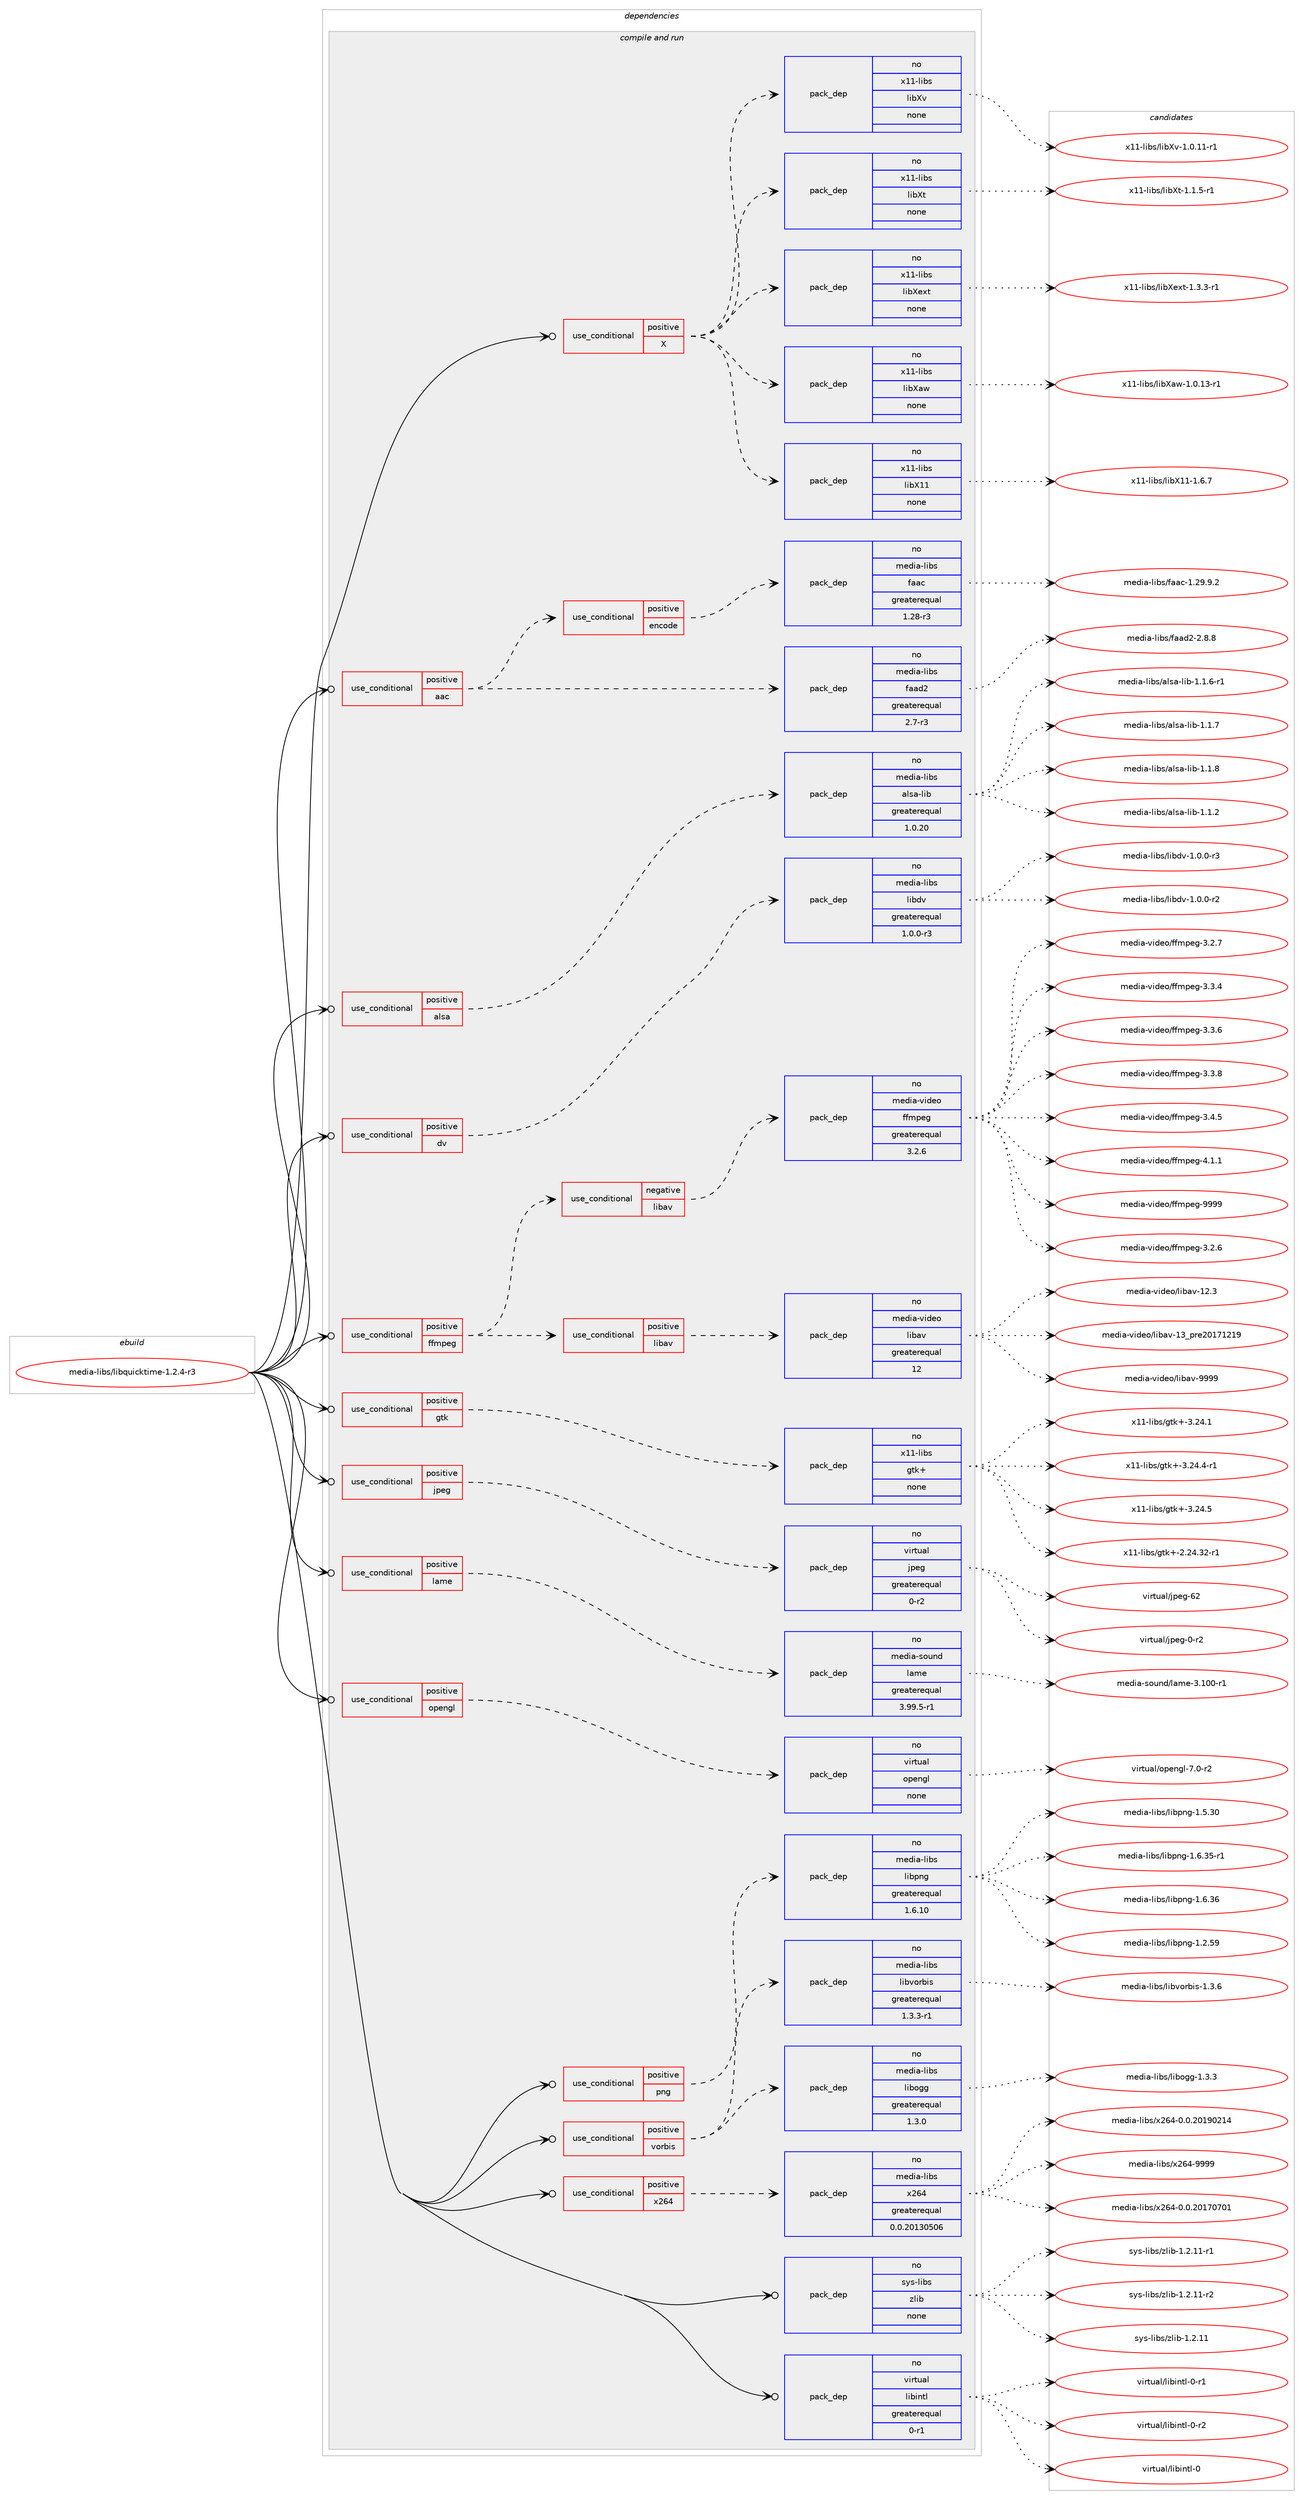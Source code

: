 digraph prolog {

# *************
# Graph options
# *************

newrank=true;
concentrate=true;
compound=true;
graph [rankdir=LR,fontname=Helvetica,fontsize=10,ranksep=1.5];#, ranksep=2.5, nodesep=0.2];
edge  [arrowhead=vee];
node  [fontname=Helvetica,fontsize=10];

# **********
# The ebuild
# **********

subgraph cluster_leftcol {
color=gray;
rank=same;
label=<<i>ebuild</i>>;
id [label="media-libs/libquicktime-1.2.4-r3", color=red, width=4, href="../media-libs/libquicktime-1.2.4-r3.svg"];
}

# ****************
# The dependencies
# ****************

subgraph cluster_midcol {
color=gray;
label=<<i>dependencies</i>>;
subgraph cluster_compile {
fillcolor="#eeeeee";
style=filled;
label=<<i>compile</i>>;
}
subgraph cluster_compileandrun {
fillcolor="#eeeeee";
style=filled;
label=<<i>compile and run</i>>;
subgraph cond434587 {
dependency1613548 [label=<<TABLE BORDER="0" CELLBORDER="1" CELLSPACING="0" CELLPADDING="4"><TR><TD ROWSPAN="3" CELLPADDING="10">use_conditional</TD></TR><TR><TD>positive</TD></TR><TR><TD>X</TD></TR></TABLE>>, shape=none, color=red];
subgraph pack1153132 {
dependency1613549 [label=<<TABLE BORDER="0" CELLBORDER="1" CELLSPACING="0" CELLPADDING="4" WIDTH="220"><TR><TD ROWSPAN="6" CELLPADDING="30">pack_dep</TD></TR><TR><TD WIDTH="110">no</TD></TR><TR><TD>x11-libs</TD></TR><TR><TD>libX11</TD></TR><TR><TD>none</TD></TR><TR><TD></TD></TR></TABLE>>, shape=none, color=blue];
}
dependency1613548:e -> dependency1613549:w [weight=20,style="dashed",arrowhead="vee"];
subgraph pack1153133 {
dependency1613550 [label=<<TABLE BORDER="0" CELLBORDER="1" CELLSPACING="0" CELLPADDING="4" WIDTH="220"><TR><TD ROWSPAN="6" CELLPADDING="30">pack_dep</TD></TR><TR><TD WIDTH="110">no</TD></TR><TR><TD>x11-libs</TD></TR><TR><TD>libXaw</TD></TR><TR><TD>none</TD></TR><TR><TD></TD></TR></TABLE>>, shape=none, color=blue];
}
dependency1613548:e -> dependency1613550:w [weight=20,style="dashed",arrowhead="vee"];
subgraph pack1153134 {
dependency1613551 [label=<<TABLE BORDER="0" CELLBORDER="1" CELLSPACING="0" CELLPADDING="4" WIDTH="220"><TR><TD ROWSPAN="6" CELLPADDING="30">pack_dep</TD></TR><TR><TD WIDTH="110">no</TD></TR><TR><TD>x11-libs</TD></TR><TR><TD>libXext</TD></TR><TR><TD>none</TD></TR><TR><TD></TD></TR></TABLE>>, shape=none, color=blue];
}
dependency1613548:e -> dependency1613551:w [weight=20,style="dashed",arrowhead="vee"];
subgraph pack1153135 {
dependency1613552 [label=<<TABLE BORDER="0" CELLBORDER="1" CELLSPACING="0" CELLPADDING="4" WIDTH="220"><TR><TD ROWSPAN="6" CELLPADDING="30">pack_dep</TD></TR><TR><TD WIDTH="110">no</TD></TR><TR><TD>x11-libs</TD></TR><TR><TD>libXt</TD></TR><TR><TD>none</TD></TR><TR><TD></TD></TR></TABLE>>, shape=none, color=blue];
}
dependency1613548:e -> dependency1613552:w [weight=20,style="dashed",arrowhead="vee"];
subgraph pack1153136 {
dependency1613553 [label=<<TABLE BORDER="0" CELLBORDER="1" CELLSPACING="0" CELLPADDING="4" WIDTH="220"><TR><TD ROWSPAN="6" CELLPADDING="30">pack_dep</TD></TR><TR><TD WIDTH="110">no</TD></TR><TR><TD>x11-libs</TD></TR><TR><TD>libXv</TD></TR><TR><TD>none</TD></TR><TR><TD></TD></TR></TABLE>>, shape=none, color=blue];
}
dependency1613548:e -> dependency1613553:w [weight=20,style="dashed",arrowhead="vee"];
}
id:e -> dependency1613548:w [weight=20,style="solid",arrowhead="odotvee"];
subgraph cond434588 {
dependency1613554 [label=<<TABLE BORDER="0" CELLBORDER="1" CELLSPACING="0" CELLPADDING="4"><TR><TD ROWSPAN="3" CELLPADDING="10">use_conditional</TD></TR><TR><TD>positive</TD></TR><TR><TD>aac</TD></TR></TABLE>>, shape=none, color=red];
subgraph pack1153137 {
dependency1613555 [label=<<TABLE BORDER="0" CELLBORDER="1" CELLSPACING="0" CELLPADDING="4" WIDTH="220"><TR><TD ROWSPAN="6" CELLPADDING="30">pack_dep</TD></TR><TR><TD WIDTH="110">no</TD></TR><TR><TD>media-libs</TD></TR><TR><TD>faad2</TD></TR><TR><TD>greaterequal</TD></TR><TR><TD>2.7-r3</TD></TR></TABLE>>, shape=none, color=blue];
}
dependency1613554:e -> dependency1613555:w [weight=20,style="dashed",arrowhead="vee"];
subgraph cond434589 {
dependency1613556 [label=<<TABLE BORDER="0" CELLBORDER="1" CELLSPACING="0" CELLPADDING="4"><TR><TD ROWSPAN="3" CELLPADDING="10">use_conditional</TD></TR><TR><TD>positive</TD></TR><TR><TD>encode</TD></TR></TABLE>>, shape=none, color=red];
subgraph pack1153138 {
dependency1613557 [label=<<TABLE BORDER="0" CELLBORDER="1" CELLSPACING="0" CELLPADDING="4" WIDTH="220"><TR><TD ROWSPAN="6" CELLPADDING="30">pack_dep</TD></TR><TR><TD WIDTH="110">no</TD></TR><TR><TD>media-libs</TD></TR><TR><TD>faac</TD></TR><TR><TD>greaterequal</TD></TR><TR><TD>1.28-r3</TD></TR></TABLE>>, shape=none, color=blue];
}
dependency1613556:e -> dependency1613557:w [weight=20,style="dashed",arrowhead="vee"];
}
dependency1613554:e -> dependency1613556:w [weight=20,style="dashed",arrowhead="vee"];
}
id:e -> dependency1613554:w [weight=20,style="solid",arrowhead="odotvee"];
subgraph cond434590 {
dependency1613558 [label=<<TABLE BORDER="0" CELLBORDER="1" CELLSPACING="0" CELLPADDING="4"><TR><TD ROWSPAN="3" CELLPADDING="10">use_conditional</TD></TR><TR><TD>positive</TD></TR><TR><TD>alsa</TD></TR></TABLE>>, shape=none, color=red];
subgraph pack1153139 {
dependency1613559 [label=<<TABLE BORDER="0" CELLBORDER="1" CELLSPACING="0" CELLPADDING="4" WIDTH="220"><TR><TD ROWSPAN="6" CELLPADDING="30">pack_dep</TD></TR><TR><TD WIDTH="110">no</TD></TR><TR><TD>media-libs</TD></TR><TR><TD>alsa-lib</TD></TR><TR><TD>greaterequal</TD></TR><TR><TD>1.0.20</TD></TR></TABLE>>, shape=none, color=blue];
}
dependency1613558:e -> dependency1613559:w [weight=20,style="dashed",arrowhead="vee"];
}
id:e -> dependency1613558:w [weight=20,style="solid",arrowhead="odotvee"];
subgraph cond434591 {
dependency1613560 [label=<<TABLE BORDER="0" CELLBORDER="1" CELLSPACING="0" CELLPADDING="4"><TR><TD ROWSPAN="3" CELLPADDING="10">use_conditional</TD></TR><TR><TD>positive</TD></TR><TR><TD>dv</TD></TR></TABLE>>, shape=none, color=red];
subgraph pack1153140 {
dependency1613561 [label=<<TABLE BORDER="0" CELLBORDER="1" CELLSPACING="0" CELLPADDING="4" WIDTH="220"><TR><TD ROWSPAN="6" CELLPADDING="30">pack_dep</TD></TR><TR><TD WIDTH="110">no</TD></TR><TR><TD>media-libs</TD></TR><TR><TD>libdv</TD></TR><TR><TD>greaterequal</TD></TR><TR><TD>1.0.0-r3</TD></TR></TABLE>>, shape=none, color=blue];
}
dependency1613560:e -> dependency1613561:w [weight=20,style="dashed",arrowhead="vee"];
}
id:e -> dependency1613560:w [weight=20,style="solid",arrowhead="odotvee"];
subgraph cond434592 {
dependency1613562 [label=<<TABLE BORDER="0" CELLBORDER="1" CELLSPACING="0" CELLPADDING="4"><TR><TD ROWSPAN="3" CELLPADDING="10">use_conditional</TD></TR><TR><TD>positive</TD></TR><TR><TD>ffmpeg</TD></TR></TABLE>>, shape=none, color=red];
subgraph cond434593 {
dependency1613563 [label=<<TABLE BORDER="0" CELLBORDER="1" CELLSPACING="0" CELLPADDING="4"><TR><TD ROWSPAN="3" CELLPADDING="10">use_conditional</TD></TR><TR><TD>positive</TD></TR><TR><TD>libav</TD></TR></TABLE>>, shape=none, color=red];
subgraph pack1153141 {
dependency1613564 [label=<<TABLE BORDER="0" CELLBORDER="1" CELLSPACING="0" CELLPADDING="4" WIDTH="220"><TR><TD ROWSPAN="6" CELLPADDING="30">pack_dep</TD></TR><TR><TD WIDTH="110">no</TD></TR><TR><TD>media-video</TD></TR><TR><TD>libav</TD></TR><TR><TD>greaterequal</TD></TR><TR><TD>12</TD></TR></TABLE>>, shape=none, color=blue];
}
dependency1613563:e -> dependency1613564:w [weight=20,style="dashed",arrowhead="vee"];
}
dependency1613562:e -> dependency1613563:w [weight=20,style="dashed",arrowhead="vee"];
subgraph cond434594 {
dependency1613565 [label=<<TABLE BORDER="0" CELLBORDER="1" CELLSPACING="0" CELLPADDING="4"><TR><TD ROWSPAN="3" CELLPADDING="10">use_conditional</TD></TR><TR><TD>negative</TD></TR><TR><TD>libav</TD></TR></TABLE>>, shape=none, color=red];
subgraph pack1153142 {
dependency1613566 [label=<<TABLE BORDER="0" CELLBORDER="1" CELLSPACING="0" CELLPADDING="4" WIDTH="220"><TR><TD ROWSPAN="6" CELLPADDING="30">pack_dep</TD></TR><TR><TD WIDTH="110">no</TD></TR><TR><TD>media-video</TD></TR><TR><TD>ffmpeg</TD></TR><TR><TD>greaterequal</TD></TR><TR><TD>3.2.6</TD></TR></TABLE>>, shape=none, color=blue];
}
dependency1613565:e -> dependency1613566:w [weight=20,style="dashed",arrowhead="vee"];
}
dependency1613562:e -> dependency1613565:w [weight=20,style="dashed",arrowhead="vee"];
}
id:e -> dependency1613562:w [weight=20,style="solid",arrowhead="odotvee"];
subgraph cond434595 {
dependency1613567 [label=<<TABLE BORDER="0" CELLBORDER="1" CELLSPACING="0" CELLPADDING="4"><TR><TD ROWSPAN="3" CELLPADDING="10">use_conditional</TD></TR><TR><TD>positive</TD></TR><TR><TD>gtk</TD></TR></TABLE>>, shape=none, color=red];
subgraph pack1153143 {
dependency1613568 [label=<<TABLE BORDER="0" CELLBORDER="1" CELLSPACING="0" CELLPADDING="4" WIDTH="220"><TR><TD ROWSPAN="6" CELLPADDING="30">pack_dep</TD></TR><TR><TD WIDTH="110">no</TD></TR><TR><TD>x11-libs</TD></TR><TR><TD>gtk+</TD></TR><TR><TD>none</TD></TR><TR><TD></TD></TR></TABLE>>, shape=none, color=blue];
}
dependency1613567:e -> dependency1613568:w [weight=20,style="dashed",arrowhead="vee"];
}
id:e -> dependency1613567:w [weight=20,style="solid",arrowhead="odotvee"];
subgraph cond434596 {
dependency1613569 [label=<<TABLE BORDER="0" CELLBORDER="1" CELLSPACING="0" CELLPADDING="4"><TR><TD ROWSPAN="3" CELLPADDING="10">use_conditional</TD></TR><TR><TD>positive</TD></TR><TR><TD>jpeg</TD></TR></TABLE>>, shape=none, color=red];
subgraph pack1153144 {
dependency1613570 [label=<<TABLE BORDER="0" CELLBORDER="1" CELLSPACING="0" CELLPADDING="4" WIDTH="220"><TR><TD ROWSPAN="6" CELLPADDING="30">pack_dep</TD></TR><TR><TD WIDTH="110">no</TD></TR><TR><TD>virtual</TD></TR><TR><TD>jpeg</TD></TR><TR><TD>greaterequal</TD></TR><TR><TD>0-r2</TD></TR></TABLE>>, shape=none, color=blue];
}
dependency1613569:e -> dependency1613570:w [weight=20,style="dashed",arrowhead="vee"];
}
id:e -> dependency1613569:w [weight=20,style="solid",arrowhead="odotvee"];
subgraph cond434597 {
dependency1613571 [label=<<TABLE BORDER="0" CELLBORDER="1" CELLSPACING="0" CELLPADDING="4"><TR><TD ROWSPAN="3" CELLPADDING="10">use_conditional</TD></TR><TR><TD>positive</TD></TR><TR><TD>lame</TD></TR></TABLE>>, shape=none, color=red];
subgraph pack1153145 {
dependency1613572 [label=<<TABLE BORDER="0" CELLBORDER="1" CELLSPACING="0" CELLPADDING="4" WIDTH="220"><TR><TD ROWSPAN="6" CELLPADDING="30">pack_dep</TD></TR><TR><TD WIDTH="110">no</TD></TR><TR><TD>media-sound</TD></TR><TR><TD>lame</TD></TR><TR><TD>greaterequal</TD></TR><TR><TD>3.99.5-r1</TD></TR></TABLE>>, shape=none, color=blue];
}
dependency1613571:e -> dependency1613572:w [weight=20,style="dashed",arrowhead="vee"];
}
id:e -> dependency1613571:w [weight=20,style="solid",arrowhead="odotvee"];
subgraph cond434598 {
dependency1613573 [label=<<TABLE BORDER="0" CELLBORDER="1" CELLSPACING="0" CELLPADDING="4"><TR><TD ROWSPAN="3" CELLPADDING="10">use_conditional</TD></TR><TR><TD>positive</TD></TR><TR><TD>opengl</TD></TR></TABLE>>, shape=none, color=red];
subgraph pack1153146 {
dependency1613574 [label=<<TABLE BORDER="0" CELLBORDER="1" CELLSPACING="0" CELLPADDING="4" WIDTH="220"><TR><TD ROWSPAN="6" CELLPADDING="30">pack_dep</TD></TR><TR><TD WIDTH="110">no</TD></TR><TR><TD>virtual</TD></TR><TR><TD>opengl</TD></TR><TR><TD>none</TD></TR><TR><TD></TD></TR></TABLE>>, shape=none, color=blue];
}
dependency1613573:e -> dependency1613574:w [weight=20,style="dashed",arrowhead="vee"];
}
id:e -> dependency1613573:w [weight=20,style="solid",arrowhead="odotvee"];
subgraph cond434599 {
dependency1613575 [label=<<TABLE BORDER="0" CELLBORDER="1" CELLSPACING="0" CELLPADDING="4"><TR><TD ROWSPAN="3" CELLPADDING="10">use_conditional</TD></TR><TR><TD>positive</TD></TR><TR><TD>png</TD></TR></TABLE>>, shape=none, color=red];
subgraph pack1153147 {
dependency1613576 [label=<<TABLE BORDER="0" CELLBORDER="1" CELLSPACING="0" CELLPADDING="4" WIDTH="220"><TR><TD ROWSPAN="6" CELLPADDING="30">pack_dep</TD></TR><TR><TD WIDTH="110">no</TD></TR><TR><TD>media-libs</TD></TR><TR><TD>libpng</TD></TR><TR><TD>greaterequal</TD></TR><TR><TD>1.6.10</TD></TR></TABLE>>, shape=none, color=blue];
}
dependency1613575:e -> dependency1613576:w [weight=20,style="dashed",arrowhead="vee"];
}
id:e -> dependency1613575:w [weight=20,style="solid",arrowhead="odotvee"];
subgraph cond434600 {
dependency1613577 [label=<<TABLE BORDER="0" CELLBORDER="1" CELLSPACING="0" CELLPADDING="4"><TR><TD ROWSPAN="3" CELLPADDING="10">use_conditional</TD></TR><TR><TD>positive</TD></TR><TR><TD>vorbis</TD></TR></TABLE>>, shape=none, color=red];
subgraph pack1153148 {
dependency1613578 [label=<<TABLE BORDER="0" CELLBORDER="1" CELLSPACING="0" CELLPADDING="4" WIDTH="220"><TR><TD ROWSPAN="6" CELLPADDING="30">pack_dep</TD></TR><TR><TD WIDTH="110">no</TD></TR><TR><TD>media-libs</TD></TR><TR><TD>libogg</TD></TR><TR><TD>greaterequal</TD></TR><TR><TD>1.3.0</TD></TR></TABLE>>, shape=none, color=blue];
}
dependency1613577:e -> dependency1613578:w [weight=20,style="dashed",arrowhead="vee"];
subgraph pack1153149 {
dependency1613579 [label=<<TABLE BORDER="0" CELLBORDER="1" CELLSPACING="0" CELLPADDING="4" WIDTH="220"><TR><TD ROWSPAN="6" CELLPADDING="30">pack_dep</TD></TR><TR><TD WIDTH="110">no</TD></TR><TR><TD>media-libs</TD></TR><TR><TD>libvorbis</TD></TR><TR><TD>greaterequal</TD></TR><TR><TD>1.3.3-r1</TD></TR></TABLE>>, shape=none, color=blue];
}
dependency1613577:e -> dependency1613579:w [weight=20,style="dashed",arrowhead="vee"];
}
id:e -> dependency1613577:w [weight=20,style="solid",arrowhead="odotvee"];
subgraph cond434601 {
dependency1613580 [label=<<TABLE BORDER="0" CELLBORDER="1" CELLSPACING="0" CELLPADDING="4"><TR><TD ROWSPAN="3" CELLPADDING="10">use_conditional</TD></TR><TR><TD>positive</TD></TR><TR><TD>x264</TD></TR></TABLE>>, shape=none, color=red];
subgraph pack1153150 {
dependency1613581 [label=<<TABLE BORDER="0" CELLBORDER="1" CELLSPACING="0" CELLPADDING="4" WIDTH="220"><TR><TD ROWSPAN="6" CELLPADDING="30">pack_dep</TD></TR><TR><TD WIDTH="110">no</TD></TR><TR><TD>media-libs</TD></TR><TR><TD>x264</TD></TR><TR><TD>greaterequal</TD></TR><TR><TD>0.0.20130506</TD></TR></TABLE>>, shape=none, color=blue];
}
dependency1613580:e -> dependency1613581:w [weight=20,style="dashed",arrowhead="vee"];
}
id:e -> dependency1613580:w [weight=20,style="solid",arrowhead="odotvee"];
subgraph pack1153151 {
dependency1613582 [label=<<TABLE BORDER="0" CELLBORDER="1" CELLSPACING="0" CELLPADDING="4" WIDTH="220"><TR><TD ROWSPAN="6" CELLPADDING="30">pack_dep</TD></TR><TR><TD WIDTH="110">no</TD></TR><TR><TD>sys-libs</TD></TR><TR><TD>zlib</TD></TR><TR><TD>none</TD></TR><TR><TD></TD></TR></TABLE>>, shape=none, color=blue];
}
id:e -> dependency1613582:w [weight=20,style="solid",arrowhead="odotvee"];
subgraph pack1153152 {
dependency1613583 [label=<<TABLE BORDER="0" CELLBORDER="1" CELLSPACING="0" CELLPADDING="4" WIDTH="220"><TR><TD ROWSPAN="6" CELLPADDING="30">pack_dep</TD></TR><TR><TD WIDTH="110">no</TD></TR><TR><TD>virtual</TD></TR><TR><TD>libintl</TD></TR><TR><TD>greaterequal</TD></TR><TR><TD>0-r1</TD></TR></TABLE>>, shape=none, color=blue];
}
id:e -> dependency1613583:w [weight=20,style="solid",arrowhead="odotvee"];
}
subgraph cluster_run {
fillcolor="#eeeeee";
style=filled;
label=<<i>run</i>>;
}
}

# **************
# The candidates
# **************

subgraph cluster_choices {
rank=same;
color=gray;
label=<<i>candidates</i>>;

subgraph choice1153132 {
color=black;
nodesep=1;
choice120494945108105981154710810598884949454946544655 [label="x11-libs/libX11-1.6.7", color=red, width=4,href="../x11-libs/libX11-1.6.7.svg"];
dependency1613549:e -> choice120494945108105981154710810598884949454946544655:w [style=dotted,weight="100"];
}
subgraph choice1153133 {
color=black;
nodesep=1;
choice1204949451081059811547108105988897119454946484649514511449 [label="x11-libs/libXaw-1.0.13-r1", color=red, width=4,href="../x11-libs/libXaw-1.0.13-r1.svg"];
dependency1613550:e -> choice1204949451081059811547108105988897119454946484649514511449:w [style=dotted,weight="100"];
}
subgraph choice1153134 {
color=black;
nodesep=1;
choice120494945108105981154710810598881011201164549465146514511449 [label="x11-libs/libXext-1.3.3-r1", color=red, width=4,href="../x11-libs/libXext-1.3.3-r1.svg"];
dependency1613551:e -> choice120494945108105981154710810598881011201164549465146514511449:w [style=dotted,weight="100"];
}
subgraph choice1153135 {
color=black;
nodesep=1;
choice120494945108105981154710810598881164549464946534511449 [label="x11-libs/libXt-1.1.5-r1", color=red, width=4,href="../x11-libs/libXt-1.1.5-r1.svg"];
dependency1613552:e -> choice120494945108105981154710810598881164549464946534511449:w [style=dotted,weight="100"];
}
subgraph choice1153136 {
color=black;
nodesep=1;
choice12049494510810598115471081059888118454946484649494511449 [label="x11-libs/libXv-1.0.11-r1", color=red, width=4,href="../x11-libs/libXv-1.0.11-r1.svg"];
dependency1613553:e -> choice12049494510810598115471081059888118454946484649494511449:w [style=dotted,weight="100"];
}
subgraph choice1153137 {
color=black;
nodesep=1;
choice10910110010597451081059811547102979710050455046564656 [label="media-libs/faad2-2.8.8", color=red, width=4,href="../media-libs/faad2-2.8.8.svg"];
dependency1613555:e -> choice10910110010597451081059811547102979710050455046564656:w [style=dotted,weight="100"];
}
subgraph choice1153138 {
color=black;
nodesep=1;
choice10910110010597451081059811547102979799454946505746574650 [label="media-libs/faac-1.29.9.2", color=red, width=4,href="../media-libs/faac-1.29.9.2.svg"];
dependency1613557:e -> choice10910110010597451081059811547102979799454946505746574650:w [style=dotted,weight="100"];
}
subgraph choice1153139 {
color=black;
nodesep=1;
choice1091011001059745108105981154797108115974510810598454946494650 [label="media-libs/alsa-lib-1.1.2", color=red, width=4,href="../media-libs/alsa-lib-1.1.2.svg"];
choice10910110010597451081059811547971081159745108105984549464946544511449 [label="media-libs/alsa-lib-1.1.6-r1", color=red, width=4,href="../media-libs/alsa-lib-1.1.6-r1.svg"];
choice1091011001059745108105981154797108115974510810598454946494655 [label="media-libs/alsa-lib-1.1.7", color=red, width=4,href="../media-libs/alsa-lib-1.1.7.svg"];
choice1091011001059745108105981154797108115974510810598454946494656 [label="media-libs/alsa-lib-1.1.8", color=red, width=4,href="../media-libs/alsa-lib-1.1.8.svg"];
dependency1613559:e -> choice1091011001059745108105981154797108115974510810598454946494650:w [style=dotted,weight="100"];
dependency1613559:e -> choice10910110010597451081059811547971081159745108105984549464946544511449:w [style=dotted,weight="100"];
dependency1613559:e -> choice1091011001059745108105981154797108115974510810598454946494655:w [style=dotted,weight="100"];
dependency1613559:e -> choice1091011001059745108105981154797108115974510810598454946494656:w [style=dotted,weight="100"];
}
subgraph choice1153140 {
color=black;
nodesep=1;
choice10910110010597451081059811547108105981001184549464846484511450 [label="media-libs/libdv-1.0.0-r2", color=red, width=4,href="../media-libs/libdv-1.0.0-r2.svg"];
choice10910110010597451081059811547108105981001184549464846484511451 [label="media-libs/libdv-1.0.0-r3", color=red, width=4,href="../media-libs/libdv-1.0.0-r3.svg"];
dependency1613561:e -> choice10910110010597451081059811547108105981001184549464846484511450:w [style=dotted,weight="100"];
dependency1613561:e -> choice10910110010597451081059811547108105981001184549464846484511451:w [style=dotted,weight="100"];
}
subgraph choice1153141 {
color=black;
nodesep=1;
choice10910110010597451181051001011114710810598971184549504651 [label="media-video/libav-12.3", color=red, width=4,href="../media-video/libav-12.3.svg"];
choice1091011001059745118105100101111471081059897118454951951121141015048495549504957 [label="media-video/libav-13_pre20171219", color=red, width=4,href="../media-video/libav-13_pre20171219.svg"];
choice10910110010597451181051001011114710810598971184557575757 [label="media-video/libav-9999", color=red, width=4,href="../media-video/libav-9999.svg"];
dependency1613564:e -> choice10910110010597451181051001011114710810598971184549504651:w [style=dotted,weight="100"];
dependency1613564:e -> choice1091011001059745118105100101111471081059897118454951951121141015048495549504957:w [style=dotted,weight="100"];
dependency1613564:e -> choice10910110010597451181051001011114710810598971184557575757:w [style=dotted,weight="100"];
}
subgraph choice1153142 {
color=black;
nodesep=1;
choice109101100105974511810510010111147102102109112101103455146504654 [label="media-video/ffmpeg-3.2.6", color=red, width=4,href="../media-video/ffmpeg-3.2.6.svg"];
choice109101100105974511810510010111147102102109112101103455146504655 [label="media-video/ffmpeg-3.2.7", color=red, width=4,href="../media-video/ffmpeg-3.2.7.svg"];
choice109101100105974511810510010111147102102109112101103455146514652 [label="media-video/ffmpeg-3.3.4", color=red, width=4,href="../media-video/ffmpeg-3.3.4.svg"];
choice109101100105974511810510010111147102102109112101103455146514654 [label="media-video/ffmpeg-3.3.6", color=red, width=4,href="../media-video/ffmpeg-3.3.6.svg"];
choice109101100105974511810510010111147102102109112101103455146514656 [label="media-video/ffmpeg-3.3.8", color=red, width=4,href="../media-video/ffmpeg-3.3.8.svg"];
choice109101100105974511810510010111147102102109112101103455146524653 [label="media-video/ffmpeg-3.4.5", color=red, width=4,href="../media-video/ffmpeg-3.4.5.svg"];
choice109101100105974511810510010111147102102109112101103455246494649 [label="media-video/ffmpeg-4.1.1", color=red, width=4,href="../media-video/ffmpeg-4.1.1.svg"];
choice1091011001059745118105100101111471021021091121011034557575757 [label="media-video/ffmpeg-9999", color=red, width=4,href="../media-video/ffmpeg-9999.svg"];
dependency1613566:e -> choice109101100105974511810510010111147102102109112101103455146504654:w [style=dotted,weight="100"];
dependency1613566:e -> choice109101100105974511810510010111147102102109112101103455146504655:w [style=dotted,weight="100"];
dependency1613566:e -> choice109101100105974511810510010111147102102109112101103455146514652:w [style=dotted,weight="100"];
dependency1613566:e -> choice109101100105974511810510010111147102102109112101103455146514654:w [style=dotted,weight="100"];
dependency1613566:e -> choice109101100105974511810510010111147102102109112101103455146514656:w [style=dotted,weight="100"];
dependency1613566:e -> choice109101100105974511810510010111147102102109112101103455146524653:w [style=dotted,weight="100"];
dependency1613566:e -> choice109101100105974511810510010111147102102109112101103455246494649:w [style=dotted,weight="100"];
dependency1613566:e -> choice1091011001059745118105100101111471021021091121011034557575757:w [style=dotted,weight="100"];
}
subgraph choice1153143 {
color=black;
nodesep=1;
choice12049494510810598115471031161074345504650524651504511449 [label="x11-libs/gtk+-2.24.32-r1", color=red, width=4,href="../x11-libs/gtk+-2.24.32-r1.svg"];
choice12049494510810598115471031161074345514650524649 [label="x11-libs/gtk+-3.24.1", color=red, width=4,href="../x11-libs/gtk+-3.24.1.svg"];
choice120494945108105981154710311610743455146505246524511449 [label="x11-libs/gtk+-3.24.4-r1", color=red, width=4,href="../x11-libs/gtk+-3.24.4-r1.svg"];
choice12049494510810598115471031161074345514650524653 [label="x11-libs/gtk+-3.24.5", color=red, width=4,href="../x11-libs/gtk+-3.24.5.svg"];
dependency1613568:e -> choice12049494510810598115471031161074345504650524651504511449:w [style=dotted,weight="100"];
dependency1613568:e -> choice12049494510810598115471031161074345514650524649:w [style=dotted,weight="100"];
dependency1613568:e -> choice120494945108105981154710311610743455146505246524511449:w [style=dotted,weight="100"];
dependency1613568:e -> choice12049494510810598115471031161074345514650524653:w [style=dotted,weight="100"];
}
subgraph choice1153144 {
color=black;
nodesep=1;
choice118105114116117971084710611210110345484511450 [label="virtual/jpeg-0-r2", color=red, width=4,href="../virtual/jpeg-0-r2.svg"];
choice1181051141161179710847106112101103455450 [label="virtual/jpeg-62", color=red, width=4,href="../virtual/jpeg-62.svg"];
dependency1613570:e -> choice118105114116117971084710611210110345484511450:w [style=dotted,weight="100"];
dependency1613570:e -> choice1181051141161179710847106112101103455450:w [style=dotted,weight="100"];
}
subgraph choice1153145 {
color=black;
nodesep=1;
choice109101100105974511511111711010047108971091014551464948484511449 [label="media-sound/lame-3.100-r1", color=red, width=4,href="../media-sound/lame-3.100-r1.svg"];
dependency1613572:e -> choice109101100105974511511111711010047108971091014551464948484511449:w [style=dotted,weight="100"];
}
subgraph choice1153146 {
color=black;
nodesep=1;
choice1181051141161179710847111112101110103108455546484511450 [label="virtual/opengl-7.0-r2", color=red, width=4,href="../virtual/opengl-7.0-r2.svg"];
dependency1613574:e -> choice1181051141161179710847111112101110103108455546484511450:w [style=dotted,weight="100"];
}
subgraph choice1153147 {
color=black;
nodesep=1;
choice109101100105974510810598115471081059811211010345494650465357 [label="media-libs/libpng-1.2.59", color=red, width=4,href="../media-libs/libpng-1.2.59.svg"];
choice109101100105974510810598115471081059811211010345494653465148 [label="media-libs/libpng-1.5.30", color=red, width=4,href="../media-libs/libpng-1.5.30.svg"];
choice1091011001059745108105981154710810598112110103454946544651534511449 [label="media-libs/libpng-1.6.35-r1", color=red, width=4,href="../media-libs/libpng-1.6.35-r1.svg"];
choice109101100105974510810598115471081059811211010345494654465154 [label="media-libs/libpng-1.6.36", color=red, width=4,href="../media-libs/libpng-1.6.36.svg"];
dependency1613576:e -> choice109101100105974510810598115471081059811211010345494650465357:w [style=dotted,weight="100"];
dependency1613576:e -> choice109101100105974510810598115471081059811211010345494653465148:w [style=dotted,weight="100"];
dependency1613576:e -> choice1091011001059745108105981154710810598112110103454946544651534511449:w [style=dotted,weight="100"];
dependency1613576:e -> choice109101100105974510810598115471081059811211010345494654465154:w [style=dotted,weight="100"];
}
subgraph choice1153148 {
color=black;
nodesep=1;
choice1091011001059745108105981154710810598111103103454946514651 [label="media-libs/libogg-1.3.3", color=red, width=4,href="../media-libs/libogg-1.3.3.svg"];
dependency1613578:e -> choice1091011001059745108105981154710810598111103103454946514651:w [style=dotted,weight="100"];
}
subgraph choice1153149 {
color=black;
nodesep=1;
choice109101100105974510810598115471081059811811111498105115454946514654 [label="media-libs/libvorbis-1.3.6", color=red, width=4,href="../media-libs/libvorbis-1.3.6.svg"];
dependency1613579:e -> choice109101100105974510810598115471081059811811111498105115454946514654:w [style=dotted,weight="100"];
}
subgraph choice1153150 {
color=black;
nodesep=1;
choice1091011001059745108105981154712050545245484648465048495548554849 [label="media-libs/x264-0.0.20170701", color=red, width=4,href="../media-libs/x264-0.0.20170701.svg"];
choice1091011001059745108105981154712050545245484648465048495748504952 [label="media-libs/x264-0.0.20190214", color=red, width=4,href="../media-libs/x264-0.0.20190214.svg"];
choice109101100105974510810598115471205054524557575757 [label="media-libs/x264-9999", color=red, width=4,href="../media-libs/x264-9999.svg"];
dependency1613581:e -> choice1091011001059745108105981154712050545245484648465048495548554849:w [style=dotted,weight="100"];
dependency1613581:e -> choice1091011001059745108105981154712050545245484648465048495748504952:w [style=dotted,weight="100"];
dependency1613581:e -> choice109101100105974510810598115471205054524557575757:w [style=dotted,weight="100"];
}
subgraph choice1153151 {
color=black;
nodesep=1;
choice1151211154510810598115471221081059845494650464949 [label="sys-libs/zlib-1.2.11", color=red, width=4,href="../sys-libs/zlib-1.2.11.svg"];
choice11512111545108105981154712210810598454946504649494511449 [label="sys-libs/zlib-1.2.11-r1", color=red, width=4,href="../sys-libs/zlib-1.2.11-r1.svg"];
choice11512111545108105981154712210810598454946504649494511450 [label="sys-libs/zlib-1.2.11-r2", color=red, width=4,href="../sys-libs/zlib-1.2.11-r2.svg"];
dependency1613582:e -> choice1151211154510810598115471221081059845494650464949:w [style=dotted,weight="100"];
dependency1613582:e -> choice11512111545108105981154712210810598454946504649494511449:w [style=dotted,weight="100"];
dependency1613582:e -> choice11512111545108105981154712210810598454946504649494511450:w [style=dotted,weight="100"];
}
subgraph choice1153152 {
color=black;
nodesep=1;
choice1181051141161179710847108105981051101161084548 [label="virtual/libintl-0", color=red, width=4,href="../virtual/libintl-0.svg"];
choice11810511411611797108471081059810511011610845484511449 [label="virtual/libintl-0-r1", color=red, width=4,href="../virtual/libintl-0-r1.svg"];
choice11810511411611797108471081059810511011610845484511450 [label="virtual/libintl-0-r2", color=red, width=4,href="../virtual/libintl-0-r2.svg"];
dependency1613583:e -> choice1181051141161179710847108105981051101161084548:w [style=dotted,weight="100"];
dependency1613583:e -> choice11810511411611797108471081059810511011610845484511449:w [style=dotted,weight="100"];
dependency1613583:e -> choice11810511411611797108471081059810511011610845484511450:w [style=dotted,weight="100"];
}
}

}
